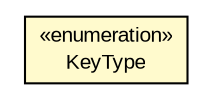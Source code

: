 #!/usr/local/bin/dot
#
# Class diagram 
# Generated by UMLGraph version R5_6-24-gf6e263 (http://www.umlgraph.org/)
#

digraph G {
	edge [fontname="arial",fontsize=10,labelfontname="arial",labelfontsize=10];
	node [fontname="arial",fontsize=10,shape=plaintext];
	nodesep=0.25;
	ranksep=0.5;
	// net.trajano.openidconnect.crypto.KeyType
	c6958 [label=<<table title="net.trajano.openidconnect.crypto.KeyType" border="0" cellborder="1" cellspacing="0" cellpadding="2" port="p" bgcolor="lemonChiffon" href="./KeyType.html">
		<tr><td><table border="0" cellspacing="0" cellpadding="1">
<tr><td align="center" balign="center"> &#171;enumeration&#187; </td></tr>
<tr><td align="center" balign="center"> KeyType </td></tr>
		</table></td></tr>
		</table>>, URL="./KeyType.html", fontname="arial", fontcolor="black", fontsize=10.0];
}

